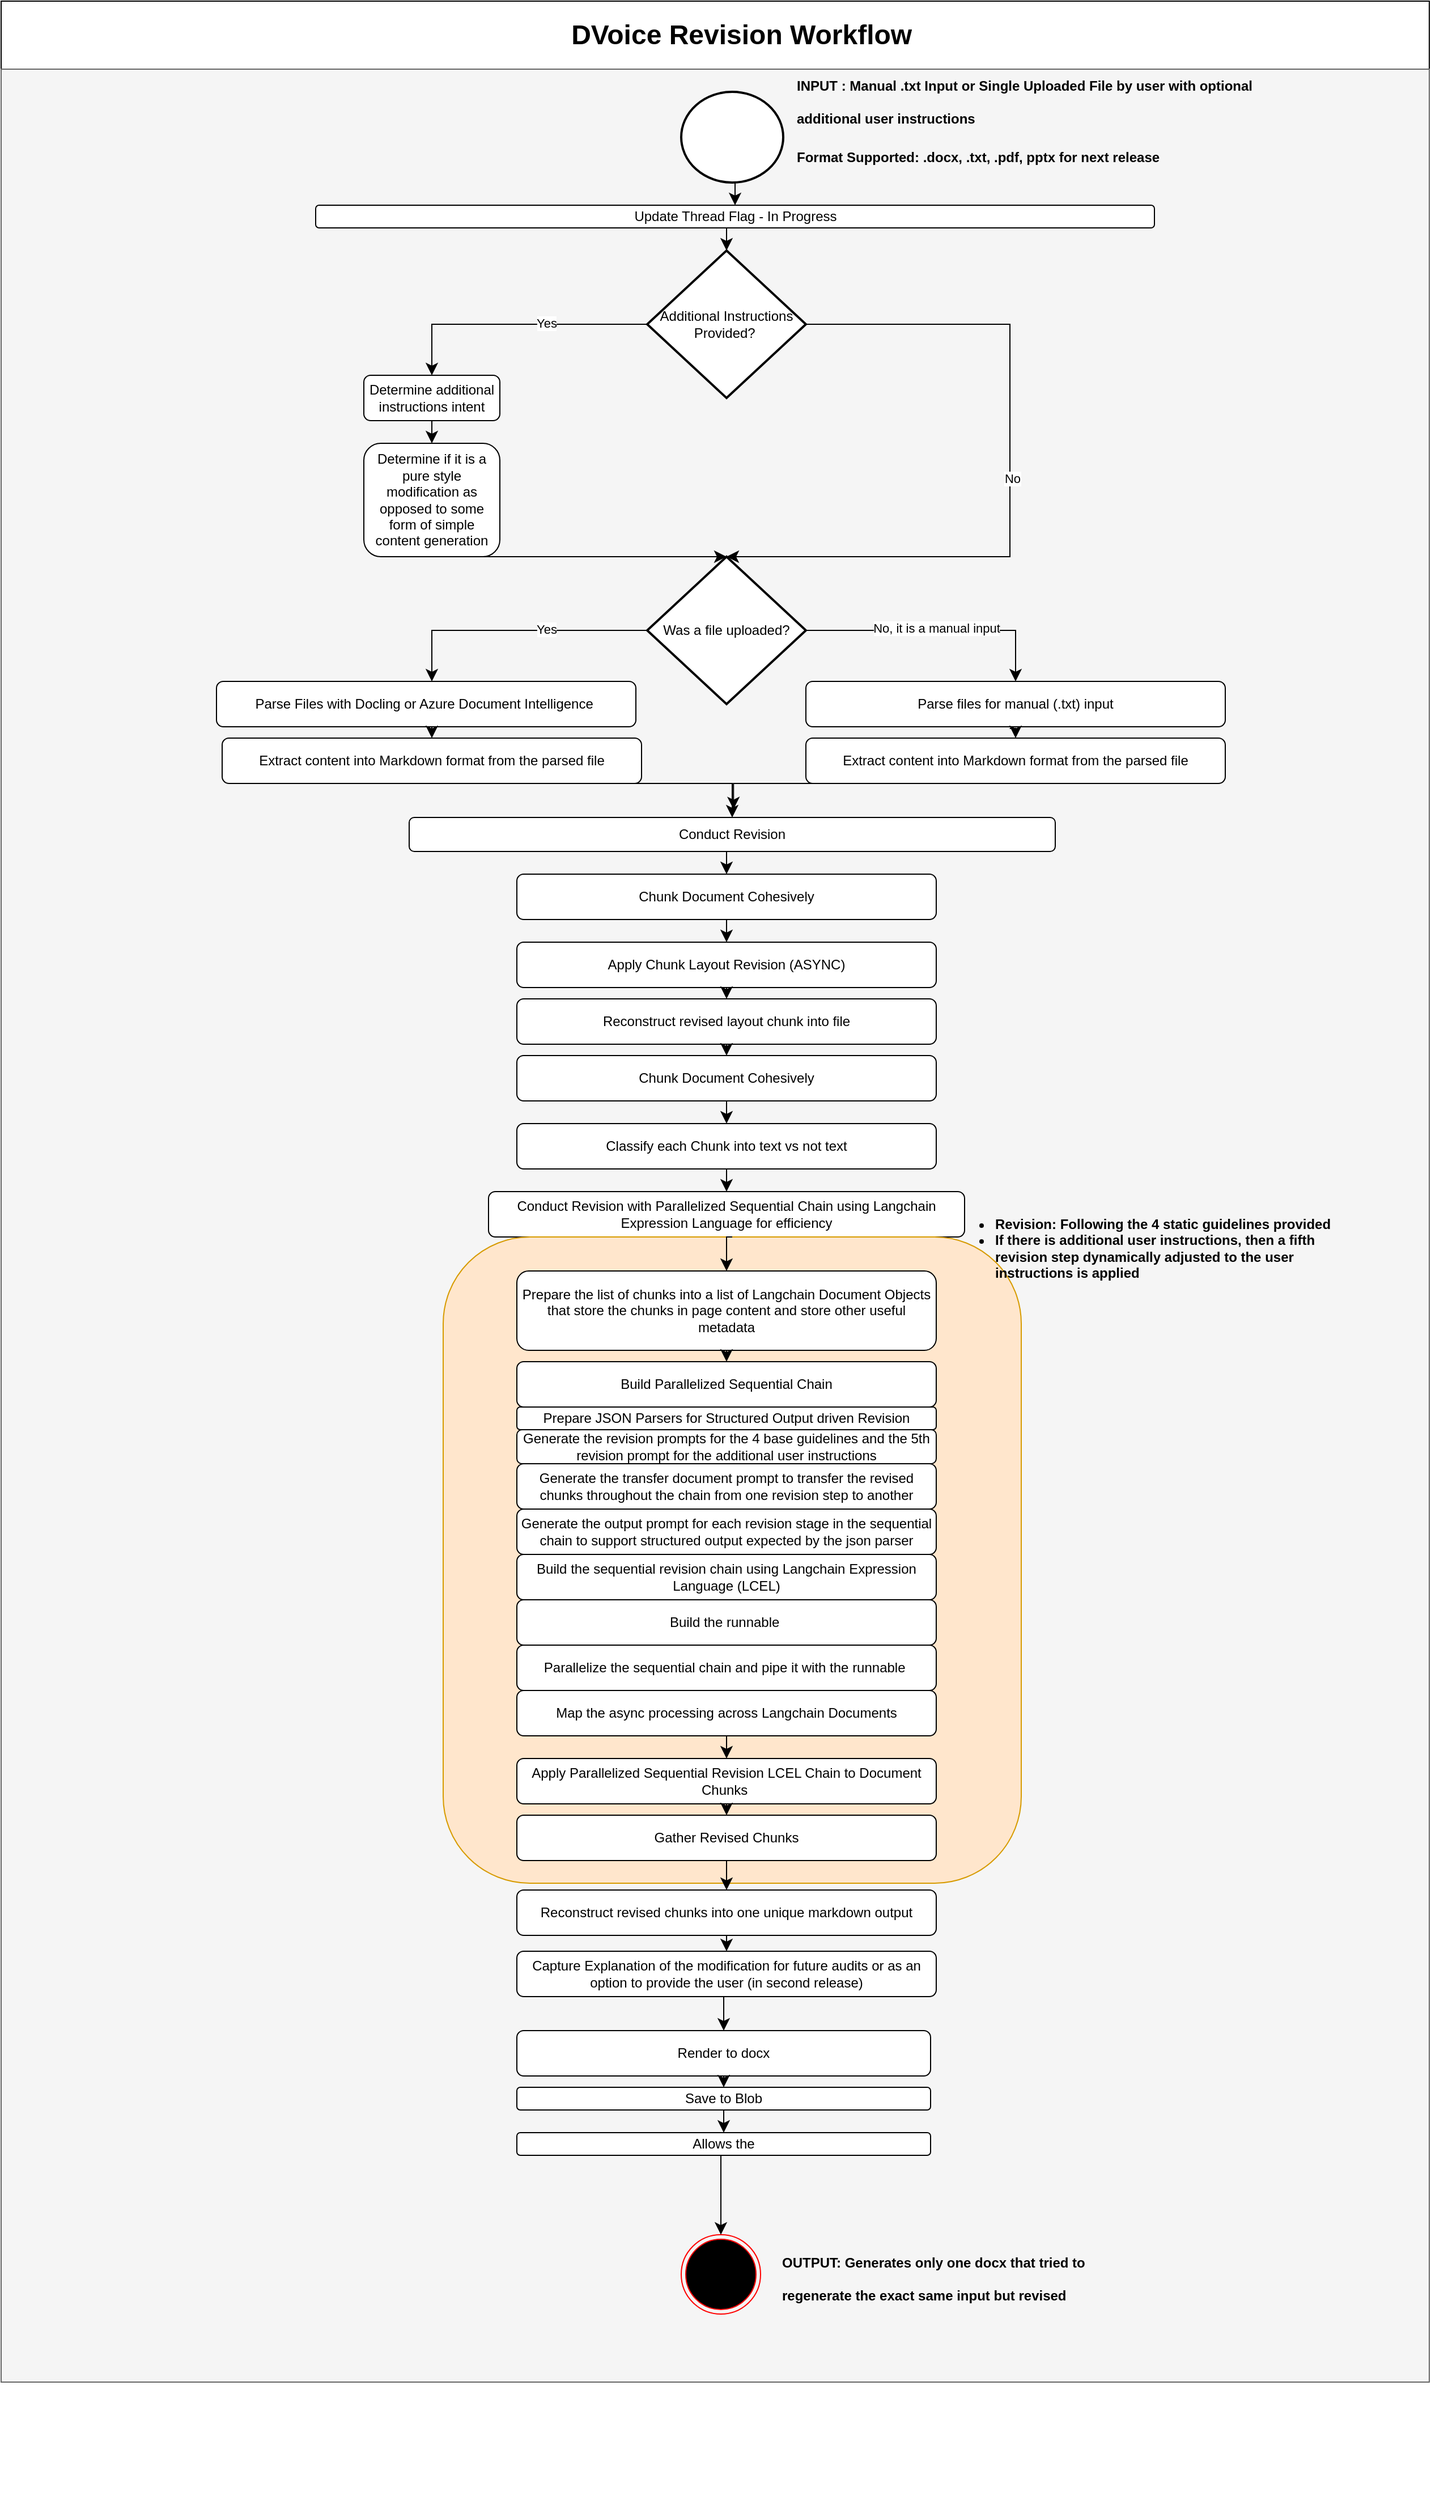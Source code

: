 <mxfile version="24.7.17">
  <diagram name="Page-1" id="ju3gr-931GrrgvIgrY2f">
    <mxGraphModel dx="1877" dy="621" grid="1" gridSize="10" guides="1" tooltips="1" connect="1" arrows="1" fold="1" page="1" pageScale="1" pageWidth="827" pageHeight="1169" math="0" shadow="0">
      <root>
        <mxCell id="0" />
        <mxCell id="1" parent="0" />
        <mxCell id="7IWxB56YQUU6eFQI7mrQ-1" value="&lt;b&gt;&lt;font style=&quot;font-size: 24px;&quot;&gt;&lt;span style=&quot;white-space: pre;&quot;&gt;&#x9;&lt;/span&gt;DVoice Revision Workflow&amp;nbsp;&lt;/font&gt;&lt;/b&gt;" style="rounded=0;whiteSpace=wrap;html=1;" vertex="1" parent="1">
          <mxGeometry x="-130" width="1260" height="60" as="geometry" />
        </mxCell>
        <mxCell id="7IWxB56YQUU6eFQI7mrQ-2" value="" style="rounded=0;whiteSpace=wrap;html=1;fillColor=#f5f5f5;fontColor=#333333;strokeColor=#666666;" vertex="1" parent="1">
          <mxGeometry x="-130" y="60" width="1260" height="2040" as="geometry" />
        </mxCell>
        <mxCell id="7IWxB56YQUU6eFQI7mrQ-3" value="" style="strokeWidth=2;html=1;shape=mxgraph.flowchart.start_2;whiteSpace=wrap;" vertex="1" parent="1">
          <mxGeometry x="470" y="80" width="90" height="80" as="geometry" />
        </mxCell>
        <mxCell id="7IWxB56YQUU6eFQI7mrQ-4" value="Update Thread Flag - In Progress" style="rounded=1;whiteSpace=wrap;html=1;" vertex="1" parent="1">
          <mxGeometry x="147.5" y="180" width="740" height="20" as="geometry" />
        </mxCell>
        <mxCell id="7IWxB56YQUU6eFQI7mrQ-5" value="Additional Instructions Provided?&amp;nbsp;" style="strokeWidth=2;html=1;shape=mxgraph.flowchart.decision;whiteSpace=wrap;" vertex="1" parent="1">
          <mxGeometry x="440" y="220" width="140" height="130" as="geometry" />
        </mxCell>
        <mxCell id="7IWxB56YQUU6eFQI7mrQ-6" value="" style="edgeStyle=segmentEdgeStyle;endArrow=classic;html=1;curved=0;rounded=0;endSize=8;startSize=8;exitX=0;exitY=0.5;exitDx=0;exitDy=0;exitPerimeter=0;entryX=0.5;entryY=0;entryDx=0;entryDy=0;" edge="1" parent="1" source="7IWxB56YQUU6eFQI7mrQ-5" target="7IWxB56YQUU6eFQI7mrQ-10">
          <mxGeometry width="50" height="50" relative="1" as="geometry">
            <mxPoint x="430" y="280" as="sourcePoint" />
            <mxPoint x="250" y="325" as="targetPoint" />
            <Array as="points" />
          </mxGeometry>
        </mxCell>
        <mxCell id="7IWxB56YQUU6eFQI7mrQ-7" value="Yes" style="edgeLabel;html=1;align=center;verticalAlign=middle;resizable=0;points=[];" vertex="1" connectable="0" parent="7IWxB56YQUU6eFQI7mrQ-6">
          <mxGeometry x="-0.244" y="-1" relative="1" as="geometry">
            <mxPoint as="offset" />
          </mxGeometry>
        </mxCell>
        <mxCell id="7IWxB56YQUU6eFQI7mrQ-8" value="" style="edgeStyle=segmentEdgeStyle;endArrow=classic;html=1;curved=0;rounded=0;endSize=8;startSize=8;exitX=1;exitY=0.5;exitDx=0;exitDy=0;exitPerimeter=0;entryX=0.5;entryY=0;entryDx=0;entryDy=0;entryPerimeter=0;" edge="1" parent="1" source="7IWxB56YQUU6eFQI7mrQ-5" target="7IWxB56YQUU6eFQI7mrQ-12">
          <mxGeometry width="50" height="50" relative="1" as="geometry">
            <mxPoint x="590" y="280" as="sourcePoint" />
            <mxPoint x="760" y="330" as="targetPoint" />
            <Array as="points">
              <mxPoint x="760" y="285" />
              <mxPoint x="760" y="490" />
            </Array>
          </mxGeometry>
        </mxCell>
        <mxCell id="7IWxB56YQUU6eFQI7mrQ-9" value="No" style="edgeLabel;html=1;align=center;verticalAlign=middle;resizable=0;points=[];" vertex="1" connectable="0" parent="7IWxB56YQUU6eFQI7mrQ-8">
          <mxGeometry x="-0.006" y="2" relative="1" as="geometry">
            <mxPoint as="offset" />
          </mxGeometry>
        </mxCell>
        <mxCell id="7IWxB56YQUU6eFQI7mrQ-10" value="Determine additional instructions intent" style="rounded=1;whiteSpace=wrap;html=1;" vertex="1" parent="1">
          <mxGeometry x="190" y="330" width="120" height="40" as="geometry" />
        </mxCell>
        <mxCell id="7IWxB56YQUU6eFQI7mrQ-11" value="Determine if it is a pure style modification as opposed to some form of simple content generation" style="rounded=1;whiteSpace=wrap;html=1;" vertex="1" parent="1">
          <mxGeometry x="190" y="390" width="120" height="100" as="geometry" />
        </mxCell>
        <mxCell id="7IWxB56YQUU6eFQI7mrQ-12" value="Was a file uploaded?" style="strokeWidth=2;html=1;shape=mxgraph.flowchart.decision;whiteSpace=wrap;" vertex="1" parent="1">
          <mxGeometry x="440" y="490" width="140" height="130" as="geometry" />
        </mxCell>
        <mxCell id="7IWxB56YQUU6eFQI7mrQ-13" value="" style="edgeStyle=segmentEdgeStyle;endArrow=classic;html=1;curved=0;rounded=0;endSize=8;startSize=8;exitX=0;exitY=0.5;exitDx=0;exitDy=0;exitPerimeter=0;entryX=0.5;entryY=0;entryDx=0;entryDy=0;" edge="1" parent="1" source="7IWxB56YQUU6eFQI7mrQ-12">
          <mxGeometry width="50" height="50" relative="1" as="geometry">
            <mxPoint x="440" y="560" as="sourcePoint" />
            <mxPoint x="250" y="600" as="targetPoint" />
            <Array as="points" />
          </mxGeometry>
        </mxCell>
        <mxCell id="7IWxB56YQUU6eFQI7mrQ-14" value="Yes" style="edgeLabel;html=1;align=center;verticalAlign=middle;resizable=0;points=[];" vertex="1" connectable="0" parent="7IWxB56YQUU6eFQI7mrQ-13">
          <mxGeometry x="-0.244" y="-1" relative="1" as="geometry">
            <mxPoint as="offset" />
          </mxGeometry>
        </mxCell>
        <mxCell id="7IWxB56YQUU6eFQI7mrQ-15" value="" style="edgeStyle=segmentEdgeStyle;endArrow=classic;html=1;curved=0;rounded=0;endSize=8;startSize=8;exitX=1;exitY=0.5;exitDx=0;exitDy=0;exitPerimeter=0;entryX=0.5;entryY=0;entryDx=0;entryDy=0;" edge="1" parent="1" source="7IWxB56YQUU6eFQI7mrQ-12" target="7IWxB56YQUU6eFQI7mrQ-20">
          <mxGeometry width="50" height="50" relative="1" as="geometry">
            <mxPoint x="580" y="550.04" as="sourcePoint" />
            <mxPoint x="760" y="595.04" as="targetPoint" />
            <Array as="points">
              <mxPoint x="765" y="555" />
            </Array>
          </mxGeometry>
        </mxCell>
        <mxCell id="7IWxB56YQUU6eFQI7mrQ-16" value="No, it is a manual input" style="edgeLabel;html=1;align=center;verticalAlign=middle;resizable=0;points=[];" vertex="1" connectable="0" parent="7IWxB56YQUU6eFQI7mrQ-15">
          <mxGeometry x="-0.006" y="2" relative="1" as="geometry">
            <mxPoint as="offset" />
          </mxGeometry>
        </mxCell>
        <mxCell id="7IWxB56YQUU6eFQI7mrQ-17" value="Parse Files with Docling or Azure Document Intelligence&amp;nbsp;" style="rounded=1;whiteSpace=wrap;html=1;" vertex="1" parent="1">
          <mxGeometry x="60" y="600" width="370" height="40" as="geometry" />
        </mxCell>
        <mxCell id="7IWxB56YQUU6eFQI7mrQ-18" value="Extract content into Markdown format from the parsed file" style="rounded=1;whiteSpace=wrap;html=1;" vertex="1" parent="1">
          <mxGeometry x="65" y="650" width="370" height="40" as="geometry" />
        </mxCell>
        <mxCell id="7IWxB56YQUU6eFQI7mrQ-20" value="Parse files for manual (.txt) input" style="rounded=1;whiteSpace=wrap;html=1;" vertex="1" parent="1">
          <mxGeometry x="580" y="600" width="370" height="40" as="geometry" />
        </mxCell>
        <mxCell id="7IWxB56YQUU6eFQI7mrQ-21" value="Extract content into Markdown format from the parsed file" style="rounded=1;whiteSpace=wrap;html=1;" vertex="1" parent="1">
          <mxGeometry x="580" y="650" width="370" height="40" as="geometry" />
        </mxCell>
        <mxCell id="7IWxB56YQUU6eFQI7mrQ-22" value="Conduct Revision" style="rounded=1;whiteSpace=wrap;html=1;" vertex="1" parent="1">
          <mxGeometry x="230" y="720" width="570" height="30" as="geometry" />
        </mxCell>
        <mxCell id="7IWxB56YQUU6eFQI7mrQ-23" value="Chunk Document Cohesively" style="rounded=1;whiteSpace=wrap;html=1;" vertex="1" parent="1">
          <mxGeometry x="325" y="770" width="370" height="40" as="geometry" />
        </mxCell>
        <mxCell id="7IWxB56YQUU6eFQI7mrQ-24" value="Apply Chunk Layout Revision (ASYNC)" style="rounded=1;whiteSpace=wrap;html=1;" vertex="1" parent="1">
          <mxGeometry x="325" y="830" width="370" height="40" as="geometry" />
        </mxCell>
        <mxCell id="7IWxB56YQUU6eFQI7mrQ-25" value="Reconstruct revised layout chunk into file" style="rounded=1;whiteSpace=wrap;html=1;" vertex="1" parent="1">
          <mxGeometry x="325" y="880" width="370" height="40" as="geometry" />
        </mxCell>
        <mxCell id="7IWxB56YQUU6eFQI7mrQ-26" value="Chunk Document Cohesively" style="rounded=1;whiteSpace=wrap;html=1;" vertex="1" parent="1">
          <mxGeometry x="325" y="930" width="370" height="40" as="geometry" />
        </mxCell>
        <mxCell id="7IWxB56YQUU6eFQI7mrQ-27" value="Classify each Chunk into text vs not text" style="rounded=1;whiteSpace=wrap;html=1;" vertex="1" parent="1">
          <mxGeometry x="325" y="990" width="370" height="40" as="geometry" />
        </mxCell>
        <mxCell id="7IWxB56YQUU6eFQI7mrQ-28" value="Conduct Revision with Parallelized Sequential Chain using Langchain Expression Language for efficiency" style="rounded=1;whiteSpace=wrap;html=1;" vertex="1" parent="1">
          <mxGeometry x="300" y="1050" width="420" height="40" as="geometry" />
        </mxCell>
        <mxCell id="7IWxB56YQUU6eFQI7mrQ-29" value="" style="rounded=1;whiteSpace=wrap;html=1;fillColor=#ffe6cc;strokeColor=#d79b00;" vertex="1" parent="1">
          <mxGeometry x="260" y="1090" width="510" height="570" as="geometry" />
        </mxCell>
        <mxCell id="7IWxB56YQUU6eFQI7mrQ-30" value="Prepare the list of chunks into a list of Langchain Document Objects that store the chunks in page content and store other useful metadata" style="rounded=1;whiteSpace=wrap;html=1;" vertex="1" parent="1">
          <mxGeometry x="325" y="1120" width="370" height="70" as="geometry" />
        </mxCell>
        <mxCell id="7IWxB56YQUU6eFQI7mrQ-31" value="&lt;div&gt;&lt;span style=&quot;background-color: initial;&quot;&gt;Build Parallelized Sequential Chain&lt;/span&gt;&lt;br&gt;&lt;/div&gt;" style="rounded=1;whiteSpace=wrap;html=1;" vertex="1" parent="1">
          <mxGeometry x="325" y="1200" width="370" height="40" as="geometry" />
        </mxCell>
        <mxCell id="7IWxB56YQUU6eFQI7mrQ-32" value="&lt;div&gt;Prepare JSON Parsers for Structured Output driven Revision&lt;/div&gt;" style="rounded=1;whiteSpace=wrap;html=1;" vertex="1" parent="1">
          <mxGeometry x="325" y="1240" width="370" height="20" as="geometry" />
        </mxCell>
        <mxCell id="7IWxB56YQUU6eFQI7mrQ-33" value="Generate the revision prompts for the 4 base guidelines and the 5th revision prompt for the additional user instructions" style="rounded=1;whiteSpace=wrap;html=1;" vertex="1" parent="1">
          <mxGeometry x="325" y="1260" width="370" height="30" as="geometry" />
        </mxCell>
        <mxCell id="7IWxB56YQUU6eFQI7mrQ-34" value="Generate the transfer document prompt to transfer the revised chunks throughout the chain from one revision step to another" style="rounded=1;whiteSpace=wrap;html=1;" vertex="1" parent="1">
          <mxGeometry x="325" y="1290" width="370" height="40" as="geometry" />
        </mxCell>
        <mxCell id="7IWxB56YQUU6eFQI7mrQ-35" value="Generate the output prompt for each revision stage in the sequential chain to support structured output expected by the json parser" style="rounded=1;whiteSpace=wrap;html=1;" vertex="1" parent="1">
          <mxGeometry x="325" y="1330" width="370" height="40" as="geometry" />
        </mxCell>
        <mxCell id="7IWxB56YQUU6eFQI7mrQ-36" value="Build the sequential revision chain using Langchain Expression Language (LCEL)" style="rounded=1;whiteSpace=wrap;html=1;" vertex="1" parent="1">
          <mxGeometry x="325" y="1370" width="370" height="40" as="geometry" />
        </mxCell>
        <mxCell id="7IWxB56YQUU6eFQI7mrQ-37" value="Build the runnable&amp;nbsp;" style="rounded=1;whiteSpace=wrap;html=1;" vertex="1" parent="1">
          <mxGeometry x="325" y="1410" width="370" height="40" as="geometry" />
        </mxCell>
        <mxCell id="7IWxB56YQUU6eFQI7mrQ-38" value="Parallelize the sequential chain and pipe it with the runnable&amp;nbsp;" style="rounded=1;whiteSpace=wrap;html=1;" vertex="1" parent="1">
          <mxGeometry x="325" y="1450" width="370" height="40" as="geometry" />
        </mxCell>
        <mxCell id="7IWxB56YQUU6eFQI7mrQ-39" value="Map the async processing across Langchain Documents" style="rounded=1;whiteSpace=wrap;html=1;" vertex="1" parent="1">
          <mxGeometry x="325" y="1490" width="370" height="40" as="geometry" />
        </mxCell>
        <mxCell id="7IWxB56YQUU6eFQI7mrQ-40" value="Apply Parallelized Sequential Revision LCEL Chain to Document Chunks&amp;nbsp;" style="rounded=1;whiteSpace=wrap;html=1;" vertex="1" parent="1">
          <mxGeometry x="325" y="1550" width="370" height="40" as="geometry" />
        </mxCell>
        <mxCell id="7IWxB56YQUU6eFQI7mrQ-41" value="Gather Revised Chunks" style="rounded=1;whiteSpace=wrap;html=1;" vertex="1" parent="1">
          <mxGeometry x="325" y="1600" width="370" height="40" as="geometry" />
        </mxCell>
        <mxCell id="7IWxB56YQUU6eFQI7mrQ-42" value="Reconstruct revised chunks into one unique markdown output" style="rounded=1;whiteSpace=wrap;html=1;" vertex="1" parent="1">
          <mxGeometry x="325" y="1666" width="370" height="40" as="geometry" />
        </mxCell>
        <mxCell id="7IWxB56YQUU6eFQI7mrQ-43" value="Capture Explanation of the modification for future audits or as an option to provide the user (in second release)" style="rounded=1;whiteSpace=wrap;html=1;" vertex="1" parent="1">
          <mxGeometry x="325" y="1720" width="370" height="40" as="geometry" />
        </mxCell>
        <mxCell id="7IWxB56YQUU6eFQI7mrQ-44" value="Save to Blob" style="rounded=1;whiteSpace=wrap;html=1;" vertex="1" parent="1">
          <mxGeometry x="325" y="1840" width="365" height="20" as="geometry" />
        </mxCell>
        <mxCell id="7IWxB56YQUU6eFQI7mrQ-45" value="Render to docx" style="rounded=1;whiteSpace=wrap;html=1;" vertex="1" parent="1">
          <mxGeometry x="325" y="1790" width="365" height="40" as="geometry" />
        </mxCell>
        <mxCell id="7IWxB56YQUU6eFQI7mrQ-46" value="Allows the" style="rounded=1;whiteSpace=wrap;html=1;" vertex="1" parent="1">
          <mxGeometry x="325" y="1880" width="365" height="20" as="geometry" />
        </mxCell>
        <mxCell id="7IWxB56YQUU6eFQI7mrQ-47" value="" style="ellipse;html=1;shape=endState;fillColor=#000000;strokeColor=#ff0000;" vertex="1" parent="1">
          <mxGeometry x="470" y="1970" width="70" height="70" as="geometry" />
        </mxCell>
        <mxCell id="7IWxB56YQUU6eFQI7mrQ-49" value="" style="edgeStyle=segmentEdgeStyle;endArrow=classic;html=1;curved=0;rounded=0;endSize=8;startSize=8;entryX=0.5;entryY=0;entryDx=0;entryDy=0;exitX=0.5;exitY=1;exitDx=0;exitDy=0;" edge="1" parent="1" source="7IWxB56YQUU6eFQI7mrQ-46" target="7IWxB56YQUU6eFQI7mrQ-47">
          <mxGeometry width="50" height="50" relative="1" as="geometry">
            <mxPoint x="470" y="1960" as="sourcePoint" />
            <mxPoint x="520" y="1910" as="targetPoint" />
          </mxGeometry>
        </mxCell>
        <mxCell id="7IWxB56YQUU6eFQI7mrQ-50" value="" style="edgeStyle=segmentEdgeStyle;endArrow=classic;html=1;curved=0;rounded=0;endSize=8;startSize=8;exitX=0.5;exitY=1;exitDx=0;exitDy=0;" edge="1" parent="1" source="7IWxB56YQUU6eFQI7mrQ-44" target="7IWxB56YQUU6eFQI7mrQ-46">
          <mxGeometry width="50" height="50" relative="1" as="geometry">
            <mxPoint x="580" y="1800" as="sourcePoint" />
            <mxPoint x="630" y="1750" as="targetPoint" />
          </mxGeometry>
        </mxCell>
        <mxCell id="7IWxB56YQUU6eFQI7mrQ-51" value="" style="edgeStyle=segmentEdgeStyle;endArrow=classic;html=1;curved=0;rounded=0;endSize=8;startSize=8;exitX=0.5;exitY=1;exitDx=0;exitDy=0;entryX=0.5;entryY=0;entryDx=0;entryDy=0;" edge="1" parent="1" source="7IWxB56YQUU6eFQI7mrQ-45" target="7IWxB56YQUU6eFQI7mrQ-44">
          <mxGeometry width="50" height="50" relative="1" as="geometry">
            <mxPoint x="580" y="1800" as="sourcePoint" />
            <mxPoint x="630" y="1750" as="targetPoint" />
          </mxGeometry>
        </mxCell>
        <mxCell id="7IWxB56YQUU6eFQI7mrQ-52" value="" style="edgeStyle=segmentEdgeStyle;endArrow=classic;html=1;curved=0;rounded=0;endSize=8;startSize=8;exitX=0.5;exitY=1;exitDx=0;exitDy=0;entryX=0.5;entryY=0;entryDx=0;entryDy=0;" edge="1" parent="1" source="7IWxB56YQUU6eFQI7mrQ-43" target="7IWxB56YQUU6eFQI7mrQ-45">
          <mxGeometry width="50" height="50" relative="1" as="geometry">
            <mxPoint x="580" y="1800" as="sourcePoint" />
            <mxPoint x="630" y="1750" as="targetPoint" />
          </mxGeometry>
        </mxCell>
        <mxCell id="7IWxB56YQUU6eFQI7mrQ-53" value="" style="edgeStyle=segmentEdgeStyle;endArrow=classic;html=1;curved=0;rounded=0;endSize=8;startSize=8;exitX=0.5;exitY=1;exitDx=0;exitDy=0;entryX=0.5;entryY=0;entryDx=0;entryDy=0;" edge="1" parent="1" source="7IWxB56YQUU6eFQI7mrQ-42" target="7IWxB56YQUU6eFQI7mrQ-43">
          <mxGeometry width="50" height="50" relative="1" as="geometry">
            <mxPoint x="490" y="1716" as="sourcePoint" />
            <mxPoint x="610" y="1590" as="targetPoint" />
          </mxGeometry>
        </mxCell>
        <mxCell id="7IWxB56YQUU6eFQI7mrQ-54" value="" style="edgeStyle=segmentEdgeStyle;endArrow=classic;html=1;curved=0;rounded=0;endSize=8;startSize=8;exitX=0.5;exitY=1;exitDx=0;exitDy=0;" edge="1" parent="1" source="7IWxB56YQUU6eFQI7mrQ-41" target="7IWxB56YQUU6eFQI7mrQ-42">
          <mxGeometry width="50" height="50" relative="1" as="geometry">
            <mxPoint x="580" y="1630" as="sourcePoint" />
            <mxPoint x="630" y="1580" as="targetPoint" />
          </mxGeometry>
        </mxCell>
        <mxCell id="7IWxB56YQUU6eFQI7mrQ-55" value="" style="edgeStyle=segmentEdgeStyle;endArrow=classic;html=1;curved=0;rounded=0;endSize=8;startSize=8;exitX=0.5;exitY=1;exitDx=0;exitDy=0;entryX=0.5;entryY=0;entryDx=0;entryDy=0;" edge="1" parent="1" source="7IWxB56YQUU6eFQI7mrQ-40" target="7IWxB56YQUU6eFQI7mrQ-41">
          <mxGeometry width="50" height="50" relative="1" as="geometry">
            <mxPoint x="580" y="1450" as="sourcePoint" />
            <mxPoint x="630" y="1400" as="targetPoint" />
          </mxGeometry>
        </mxCell>
        <mxCell id="7IWxB56YQUU6eFQI7mrQ-56" value="" style="edgeStyle=segmentEdgeStyle;endArrow=classic;html=1;curved=0;rounded=0;endSize=8;startSize=8;exitX=0.5;exitY=1;exitDx=0;exitDy=0;entryX=0.5;entryY=0;entryDx=0;entryDy=0;" edge="1" parent="1" source="7IWxB56YQUU6eFQI7mrQ-39" target="7IWxB56YQUU6eFQI7mrQ-40">
          <mxGeometry width="50" height="50" relative="1" as="geometry">
            <mxPoint x="580" y="1450" as="sourcePoint" />
            <mxPoint x="630" y="1400" as="targetPoint" />
          </mxGeometry>
        </mxCell>
        <mxCell id="7IWxB56YQUU6eFQI7mrQ-57" value="" style="edgeStyle=segmentEdgeStyle;endArrow=classic;html=1;curved=0;rounded=0;endSize=8;startSize=8;exitX=0.5;exitY=1;exitDx=0;exitDy=0;entryX=0.5;entryY=0;entryDx=0;entryDy=0;" edge="1" parent="1" source="7IWxB56YQUU6eFQI7mrQ-30" target="7IWxB56YQUU6eFQI7mrQ-31">
          <mxGeometry width="50" height="50" relative="1" as="geometry">
            <mxPoint x="580" y="1280" as="sourcePoint" />
            <mxPoint x="630" y="1230" as="targetPoint" />
          </mxGeometry>
        </mxCell>
        <mxCell id="7IWxB56YQUU6eFQI7mrQ-59" value="" style="edgeStyle=segmentEdgeStyle;endArrow=classic;html=1;curved=0;rounded=0;endSize=8;startSize=8;exitX=0.5;exitY=0;exitDx=0;exitDy=0;entryX=0.5;entryY=0;entryDx=0;entryDy=0;" edge="1" parent="1" source="7IWxB56YQUU6eFQI7mrQ-29" target="7IWxB56YQUU6eFQI7mrQ-30">
          <mxGeometry width="50" height="50" relative="1" as="geometry">
            <mxPoint x="580" y="1110" as="sourcePoint" />
            <mxPoint x="630" y="1060" as="targetPoint" />
          </mxGeometry>
        </mxCell>
        <mxCell id="7IWxB56YQUU6eFQI7mrQ-60" value="" style="edgeStyle=segmentEdgeStyle;endArrow=classic;html=1;curved=0;rounded=0;endSize=8;startSize=8;exitX=0.5;exitY=1;exitDx=0;exitDy=0;" edge="1" parent="1" source="7IWxB56YQUU6eFQI7mrQ-27" target="7IWxB56YQUU6eFQI7mrQ-28">
          <mxGeometry width="50" height="50" relative="1" as="geometry">
            <mxPoint x="580" y="930" as="sourcePoint" />
            <mxPoint x="630" y="880" as="targetPoint" />
          </mxGeometry>
        </mxCell>
        <mxCell id="7IWxB56YQUU6eFQI7mrQ-61" value="" style="edgeStyle=segmentEdgeStyle;endArrow=classic;html=1;curved=0;rounded=0;endSize=8;startSize=8;exitX=0.5;exitY=1;exitDx=0;exitDy=0;entryX=0.5;entryY=0;entryDx=0;entryDy=0;" edge="1" parent="1" source="7IWxB56YQUU6eFQI7mrQ-26" target="7IWxB56YQUU6eFQI7mrQ-27">
          <mxGeometry width="50" height="50" relative="1" as="geometry">
            <mxPoint x="580" y="930" as="sourcePoint" />
            <mxPoint x="630" y="880" as="targetPoint" />
          </mxGeometry>
        </mxCell>
        <mxCell id="7IWxB56YQUU6eFQI7mrQ-62" value="" style="edgeStyle=segmentEdgeStyle;endArrow=classic;html=1;curved=0;rounded=0;endSize=8;startSize=8;exitX=0.5;exitY=1;exitDx=0;exitDy=0;entryX=0.5;entryY=0;entryDx=0;entryDy=0;" edge="1" parent="1" source="7IWxB56YQUU6eFQI7mrQ-25" target="7IWxB56YQUU6eFQI7mrQ-26">
          <mxGeometry width="50" height="50" relative="1" as="geometry">
            <mxPoint x="480" y="920" as="sourcePoint" />
            <mxPoint x="600" y="880" as="targetPoint" />
          </mxGeometry>
        </mxCell>
        <mxCell id="7IWxB56YQUU6eFQI7mrQ-64" value="" style="edgeStyle=segmentEdgeStyle;endArrow=classic;html=1;curved=0;rounded=0;endSize=8;startSize=8;exitX=0.5;exitY=1;exitDx=0;exitDy=0;entryX=0.5;entryY=0;entryDx=0;entryDy=0;" edge="1" parent="1" source="7IWxB56YQUU6eFQI7mrQ-24" target="7IWxB56YQUU6eFQI7mrQ-25">
          <mxGeometry width="50" height="50" relative="1" as="geometry">
            <mxPoint x="580" y="930" as="sourcePoint" />
            <mxPoint x="630" y="880" as="targetPoint" />
            <Array as="points">
              <mxPoint x="510" y="880" />
              <mxPoint x="510" y="880" />
            </Array>
          </mxGeometry>
        </mxCell>
        <mxCell id="7IWxB56YQUU6eFQI7mrQ-65" value="" style="edgeStyle=segmentEdgeStyle;endArrow=classic;html=1;curved=0;rounded=0;endSize=8;startSize=8;exitX=0.5;exitY=1;exitDx=0;exitDy=0;entryX=0.5;entryY=0;entryDx=0;entryDy=0;" edge="1" parent="1" source="7IWxB56YQUU6eFQI7mrQ-23" target="7IWxB56YQUU6eFQI7mrQ-24">
          <mxGeometry width="50" height="50" relative="1" as="geometry">
            <mxPoint x="630" y="930" as="sourcePoint" />
            <mxPoint x="680" y="880" as="targetPoint" />
          </mxGeometry>
        </mxCell>
        <mxCell id="7IWxB56YQUU6eFQI7mrQ-66" value="" style="edgeStyle=segmentEdgeStyle;endArrow=classic;html=1;curved=0;rounded=0;endSize=8;startSize=8;exitX=0.5;exitY=1;exitDx=0;exitDy=0;entryX=0.5;entryY=0;entryDx=0;entryDy=0;entryPerimeter=0;" edge="1" parent="1" source="7IWxB56YQUU6eFQI7mrQ-11" target="7IWxB56YQUU6eFQI7mrQ-12">
          <mxGeometry width="50" height="50" relative="1" as="geometry">
            <mxPoint x="180" y="520" as="sourcePoint" />
            <mxPoint x="230" y="470" as="targetPoint" />
          </mxGeometry>
        </mxCell>
        <mxCell id="7IWxB56YQUU6eFQI7mrQ-67" value="" style="edgeStyle=segmentEdgeStyle;endArrow=classic;html=1;curved=0;rounded=0;endSize=8;startSize=8;exitX=0.5;exitY=1;exitDx=0;exitDy=0;entryX=0.5;entryY=0;entryDx=0;entryDy=0;" edge="1" parent="1" source="7IWxB56YQUU6eFQI7mrQ-10" target="7IWxB56YQUU6eFQI7mrQ-11">
          <mxGeometry width="50" height="50" relative="1" as="geometry">
            <mxPoint x="640" y="460" as="sourcePoint" />
            <mxPoint x="690" y="410" as="targetPoint" />
          </mxGeometry>
        </mxCell>
        <mxCell id="7IWxB56YQUU6eFQI7mrQ-68" value="" style="edgeStyle=segmentEdgeStyle;endArrow=classic;html=1;curved=0;rounded=0;endSize=8;startSize=8;exitX=0.5;exitY=1;exitDx=0;exitDy=0;entryX=0.5;entryY=0;entryDx=0;entryDy=0;" edge="1" parent="1" source="7IWxB56YQUU6eFQI7mrQ-18" target="7IWxB56YQUU6eFQI7mrQ-22">
          <mxGeometry width="50" height="50" relative="1" as="geometry">
            <mxPoint x="440" y="700" as="sourcePoint" />
            <mxPoint x="490" y="650" as="targetPoint" />
          </mxGeometry>
        </mxCell>
        <mxCell id="7IWxB56YQUU6eFQI7mrQ-69" value="" style="edgeStyle=segmentEdgeStyle;endArrow=classic;html=1;curved=0;rounded=0;endSize=8;startSize=8;exitX=0.5;exitY=1;exitDx=0;exitDy=0;entryX=0.502;entryY=-0.24;entryDx=0;entryDy=0;entryPerimeter=0;" edge="1" parent="1" source="7IWxB56YQUU6eFQI7mrQ-21" target="7IWxB56YQUU6eFQI7mrQ-22">
          <mxGeometry width="50" height="50" relative="1" as="geometry">
            <mxPoint x="730" y="700" as="sourcePoint" />
            <mxPoint x="1000" y="730" as="targetPoint" />
          </mxGeometry>
        </mxCell>
        <mxCell id="7IWxB56YQUU6eFQI7mrQ-70" value="" style="edgeStyle=segmentEdgeStyle;endArrow=classic;html=1;curved=0;rounded=0;endSize=8;startSize=8;entryX=0.5;entryY=0;entryDx=0;entryDy=0;exitX=0.5;exitY=1;exitDx=0;exitDy=0;" edge="1" parent="1" source="7IWxB56YQUU6eFQI7mrQ-22" target="7IWxB56YQUU6eFQI7mrQ-23">
          <mxGeometry width="50" height="50" relative="1" as="geometry">
            <mxPoint x="450" y="740" as="sourcePoint" />
            <mxPoint x="500" y="690" as="targetPoint" />
          </mxGeometry>
        </mxCell>
        <mxCell id="7IWxB56YQUU6eFQI7mrQ-71" value="" style="edgeStyle=segmentEdgeStyle;endArrow=classic;html=1;curved=0;rounded=0;endSize=8;startSize=8;entryX=0.5;entryY=0;entryDx=0;entryDy=0;entryPerimeter=0;" edge="1" parent="1" target="7IWxB56YQUU6eFQI7mrQ-5">
          <mxGeometry width="50" height="50" relative="1" as="geometry">
            <mxPoint x="518" y="200" as="sourcePoint" />
            <mxPoint x="500" y="140" as="targetPoint" />
          </mxGeometry>
        </mxCell>
        <mxCell id="7IWxB56YQUU6eFQI7mrQ-72" value="" style="edgeStyle=segmentEdgeStyle;endArrow=classic;html=1;curved=0;rounded=0;endSize=8;startSize=8;exitX=0.5;exitY=1;exitDx=0;exitDy=0;exitPerimeter=0;entryX=0.5;entryY=0;entryDx=0;entryDy=0;" edge="1" parent="1" source="7IWxB56YQUU6eFQI7mrQ-3" target="7IWxB56YQUU6eFQI7mrQ-4">
          <mxGeometry width="50" height="50" relative="1" as="geometry">
            <mxPoint x="510" y="240" as="sourcePoint" />
            <mxPoint x="560" y="190" as="targetPoint" />
          </mxGeometry>
        </mxCell>
        <mxCell id="7IWxB56YQUU6eFQI7mrQ-73" value="&lt;h1 style=&quot;margin-top: 0px;&quot;&gt;&lt;span style=&quot;font-size: 12px;&quot;&gt;OUTPUT: Generates only one docx that tried to regenerate the exact same input but revised&lt;/span&gt;&lt;/h1&gt;" style="text;html=1;whiteSpace=wrap;overflow=hidden;rounded=0;" vertex="1" parent="1">
          <mxGeometry x="557" y="1970" width="270" height="230" as="geometry" />
        </mxCell>
        <mxCell id="7IWxB56YQUU6eFQI7mrQ-74" value="&lt;h1 style=&quot;margin-top: 0px;&quot;&gt;&lt;span style=&quot;font-size: 12px;&quot;&gt;INPUT : Manual .txt Input or Single Uploaded File by user with optional additional user instructions&amp;nbsp;&lt;/span&gt;&lt;/h1&gt;&lt;div&gt;&lt;span style=&quot;font-size: 12px;&quot;&gt;&lt;b&gt;Format Supported: .docx, .txt, .pdf, pptx for next release&lt;/b&gt;&lt;/span&gt;&lt;/div&gt;&lt;div&gt;&lt;span style=&quot;font-size: 12px;&quot;&gt;&lt;br&gt;&lt;/span&gt;&lt;/div&gt;" style="text;html=1;whiteSpace=wrap;overflow=hidden;rounded=0;" vertex="1" parent="1">
          <mxGeometry x="570" y="50" width="460" height="230" as="geometry" />
        </mxCell>
        <mxCell id="7IWxB56YQUU6eFQI7mrQ-75" value="&lt;ul&gt;&lt;li&gt;&lt;b&gt;Revision: Following the 4 static guidelines provided&lt;/b&gt;&lt;/li&gt;&lt;li&gt;&lt;b&gt;If there is additional user instructions, then a fifth revision step dynamically adjusted to the user instructions is applied&lt;/b&gt;&lt;/li&gt;&lt;/ul&gt;" style="text;strokeColor=none;fillColor=none;html=1;whiteSpace=wrap;verticalAlign=middle;overflow=hidden;" vertex="1" parent="1">
          <mxGeometry x="705" y="1040" width="370" height="120" as="geometry" />
        </mxCell>
        <mxCell id="7IWxB56YQUU6eFQI7mrQ-76" value="" style="edgeStyle=segmentEdgeStyle;endArrow=classic;html=1;curved=0;rounded=0;endSize=8;startSize=8;exitX=0.5;exitY=1;exitDx=0;exitDy=0;entryX=0.5;entryY=0;entryDx=0;entryDy=0;" edge="1" parent="1" source="7IWxB56YQUU6eFQI7mrQ-17" target="7IWxB56YQUU6eFQI7mrQ-18">
          <mxGeometry width="50" height="50" relative="1" as="geometry">
            <mxPoint y="780" as="sourcePoint" />
            <mxPoint x="50" y="730" as="targetPoint" />
          </mxGeometry>
        </mxCell>
        <mxCell id="7IWxB56YQUU6eFQI7mrQ-77" value="" style="edgeStyle=segmentEdgeStyle;endArrow=classic;html=1;curved=0;rounded=0;endSize=8;startSize=8;exitX=0.486;exitY=1.036;exitDx=0;exitDy=0;exitPerimeter=0;entryX=0.5;entryY=0;entryDx=0;entryDy=0;" edge="1" parent="1" source="7IWxB56YQUU6eFQI7mrQ-20" target="7IWxB56YQUU6eFQI7mrQ-21">
          <mxGeometry width="50" height="50" relative="1" as="geometry">
            <mxPoint x="1050" y="760" as="sourcePoint" />
            <mxPoint x="1100" y="710" as="targetPoint" />
          </mxGeometry>
        </mxCell>
      </root>
    </mxGraphModel>
  </diagram>
</mxfile>
